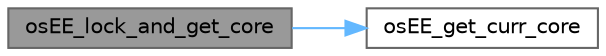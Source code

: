 digraph "osEE_lock_and_get_core"
{
 // LATEX_PDF_SIZE
  bgcolor="transparent";
  edge [fontname=Helvetica,fontsize=10,labelfontname=Helvetica,labelfontsize=10];
  node [fontname=Helvetica,fontsize=10,shape=box,height=0.2,width=0.4];
  rankdir="LR";
  Node1 [id="Node000001",label="osEE_lock_and_get_core",height=0.2,width=0.4,color="gray40", fillcolor="grey60", style="filled", fontcolor="black",tooltip="Locks a specific core and gets its data structure."];
  Node1 -> Node2 [id="edge1_Node000001_Node000002",color="steelblue1",style="solid",tooltip=" "];
  Node2 [id="Node000002",label="osEE_get_curr_core",height=0.2,width=0.4,color="grey40", fillcolor="white", style="filled",URL="$ee__get__kernel__and__core_8h.html#a1a383d2ffc7f1ee884eef2608b4834eb",tooltip="Returns the pointer to CDB."];
}
